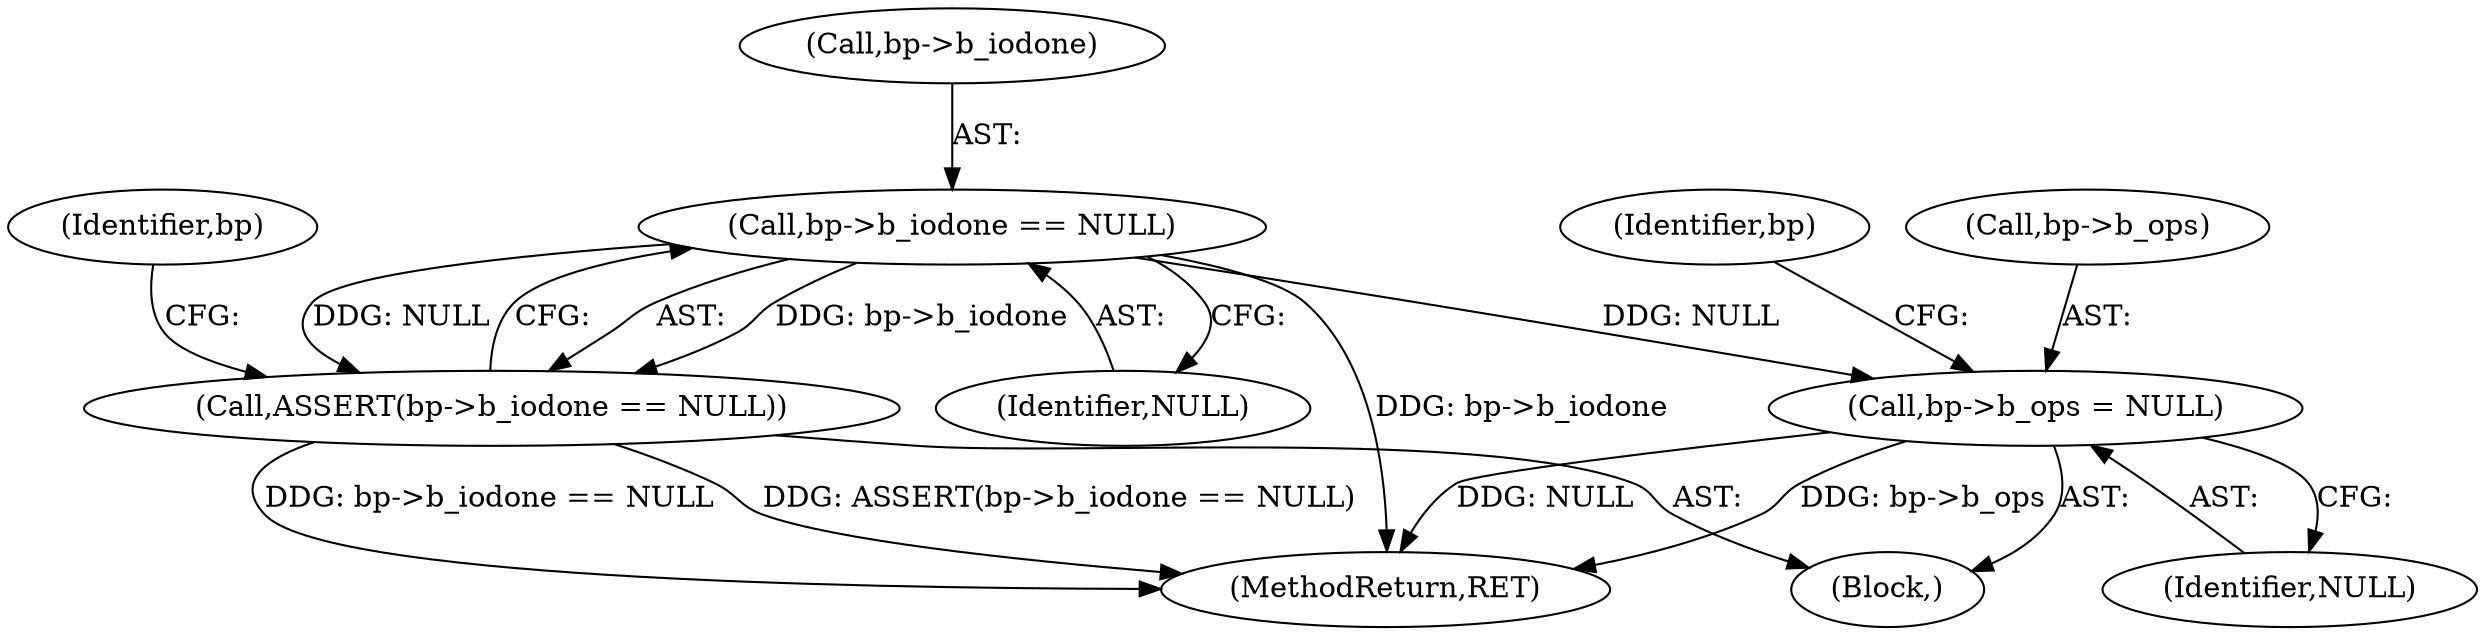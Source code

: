 digraph "0_linux_eb178619f930fa2ba2348de332a1ff1c66a31424@pointer" {
"1000382" [label="(Call,bp->b_iodone == NULL)"];
"1000381" [label="(Call,ASSERT(bp->b_iodone == NULL))"];
"1000394" [label="(Call,bp->b_ops = NULL)"];
"1000389" [label="(Identifier,bp)"];
"1000394" [label="(Call,bp->b_ops = NULL)"];
"1000398" [label="(Identifier,NULL)"];
"1000383" [label="(Call,bp->b_iodone)"];
"1000386" [label="(Identifier,NULL)"];
"1000381" [label="(Call,ASSERT(bp->b_iodone == NULL))"];
"1000400" [label="(Identifier,bp)"];
"1000382" [label="(Call,bp->b_iodone == NULL)"];
"1000395" [label="(Call,bp->b_ops)"];
"1000372" [label="(Block,)"];
"1000407" [label="(MethodReturn,RET)"];
"1000382" -> "1000381"  [label="AST: "];
"1000382" -> "1000386"  [label="CFG: "];
"1000383" -> "1000382"  [label="AST: "];
"1000386" -> "1000382"  [label="AST: "];
"1000381" -> "1000382"  [label="CFG: "];
"1000382" -> "1000407"  [label="DDG: bp->b_iodone"];
"1000382" -> "1000381"  [label="DDG: bp->b_iodone"];
"1000382" -> "1000381"  [label="DDG: NULL"];
"1000382" -> "1000394"  [label="DDG: NULL"];
"1000381" -> "1000372"  [label="AST: "];
"1000389" -> "1000381"  [label="CFG: "];
"1000381" -> "1000407"  [label="DDG: bp->b_iodone == NULL"];
"1000381" -> "1000407"  [label="DDG: ASSERT(bp->b_iodone == NULL)"];
"1000394" -> "1000372"  [label="AST: "];
"1000394" -> "1000398"  [label="CFG: "];
"1000395" -> "1000394"  [label="AST: "];
"1000398" -> "1000394"  [label="AST: "];
"1000400" -> "1000394"  [label="CFG: "];
"1000394" -> "1000407"  [label="DDG: NULL"];
"1000394" -> "1000407"  [label="DDG: bp->b_ops"];
}
